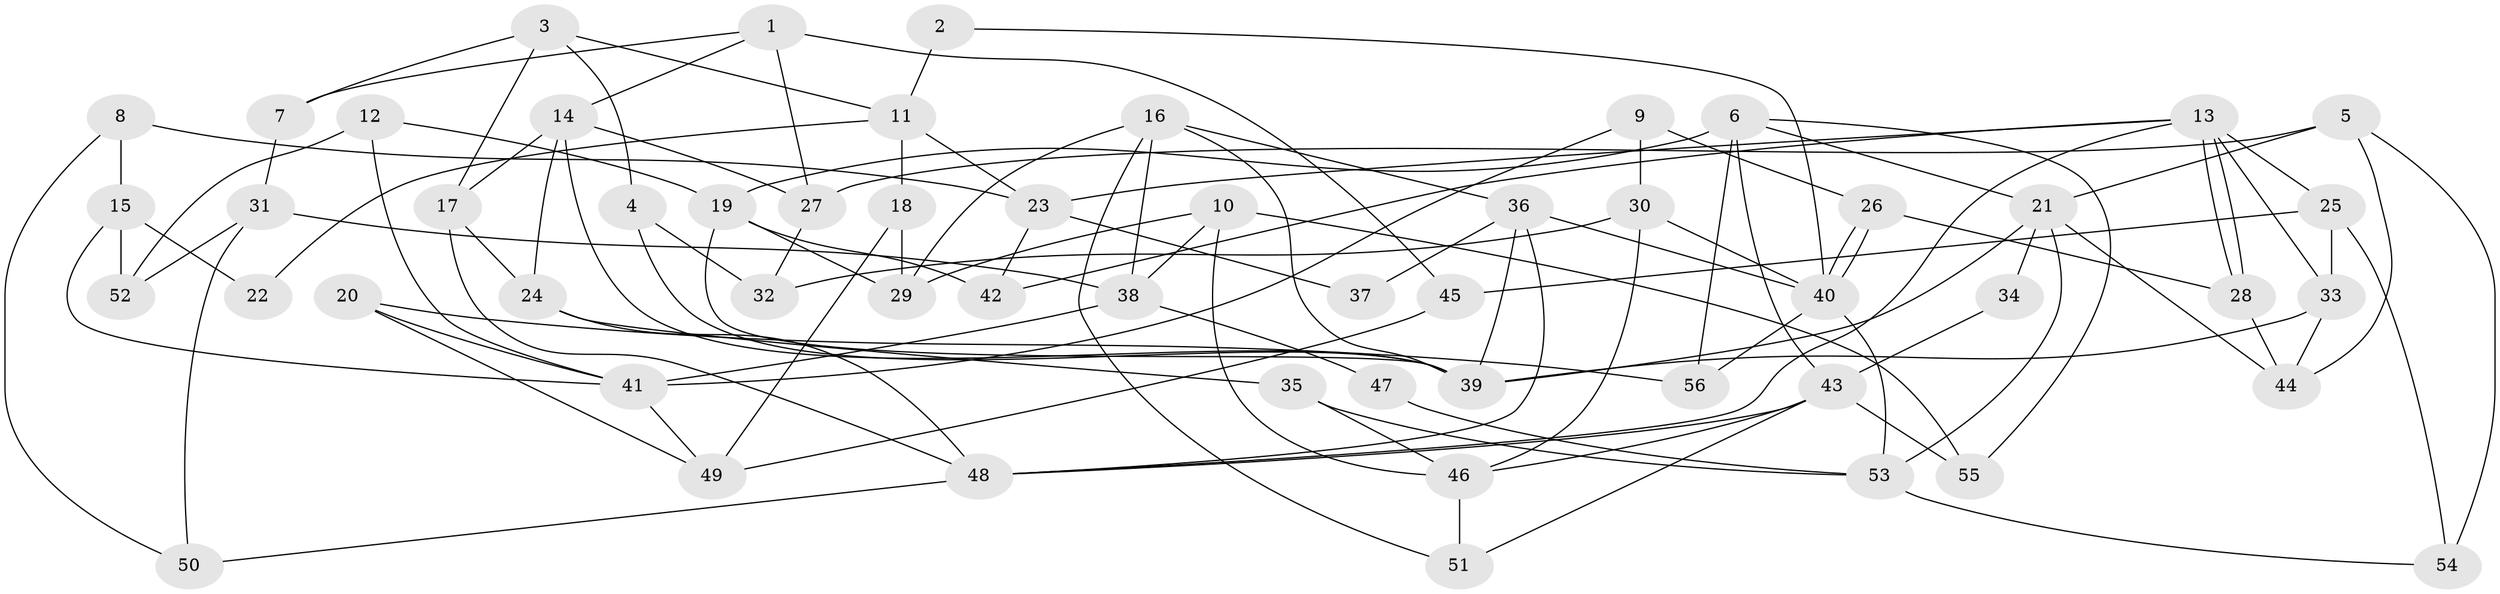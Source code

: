 // Generated by graph-tools (version 1.1) at 2025/50/03/09/25 03:50:14]
// undirected, 56 vertices, 112 edges
graph export_dot {
graph [start="1"]
  node [color=gray90,style=filled];
  1;
  2;
  3;
  4;
  5;
  6;
  7;
  8;
  9;
  10;
  11;
  12;
  13;
  14;
  15;
  16;
  17;
  18;
  19;
  20;
  21;
  22;
  23;
  24;
  25;
  26;
  27;
  28;
  29;
  30;
  31;
  32;
  33;
  34;
  35;
  36;
  37;
  38;
  39;
  40;
  41;
  42;
  43;
  44;
  45;
  46;
  47;
  48;
  49;
  50;
  51;
  52;
  53;
  54;
  55;
  56;
  1 -- 45;
  1 -- 14;
  1 -- 7;
  1 -- 27;
  2 -- 11;
  2 -- 40;
  3 -- 7;
  3 -- 17;
  3 -- 4;
  3 -- 11;
  4 -- 32;
  4 -- 39;
  5 -- 21;
  5 -- 54;
  5 -- 27;
  5 -- 44;
  6 -- 21;
  6 -- 55;
  6 -- 19;
  6 -- 43;
  6 -- 56;
  7 -- 31;
  8 -- 23;
  8 -- 15;
  8 -- 50;
  9 -- 26;
  9 -- 41;
  9 -- 30;
  10 -- 29;
  10 -- 46;
  10 -- 38;
  10 -- 55;
  11 -- 23;
  11 -- 18;
  11 -- 22;
  12 -- 19;
  12 -- 41;
  12 -- 52;
  13 -- 48;
  13 -- 28;
  13 -- 28;
  13 -- 23;
  13 -- 25;
  13 -- 33;
  13 -- 42;
  14 -- 27;
  14 -- 39;
  14 -- 17;
  14 -- 24;
  15 -- 52;
  15 -- 41;
  15 -- 22;
  16 -- 39;
  16 -- 36;
  16 -- 29;
  16 -- 38;
  16 -- 51;
  17 -- 24;
  17 -- 48;
  18 -- 29;
  18 -- 49;
  19 -- 39;
  19 -- 29;
  19 -- 42;
  20 -- 49;
  20 -- 56;
  20 -- 41;
  21 -- 53;
  21 -- 44;
  21 -- 34;
  21 -- 39;
  23 -- 42;
  23 -- 37;
  24 -- 48;
  24 -- 35;
  25 -- 33;
  25 -- 45;
  25 -- 54;
  26 -- 28;
  26 -- 40;
  26 -- 40;
  27 -- 32;
  28 -- 44;
  30 -- 40;
  30 -- 32;
  30 -- 46;
  31 -- 50;
  31 -- 38;
  31 -- 52;
  33 -- 39;
  33 -- 44;
  34 -- 43;
  35 -- 46;
  35 -- 53;
  36 -- 48;
  36 -- 39;
  36 -- 37;
  36 -- 40;
  38 -- 41;
  38 -- 47;
  40 -- 53;
  40 -- 56;
  41 -- 49;
  43 -- 51;
  43 -- 46;
  43 -- 48;
  43 -- 55;
  45 -- 49;
  46 -- 51;
  47 -- 53;
  48 -- 50;
  53 -- 54;
}
